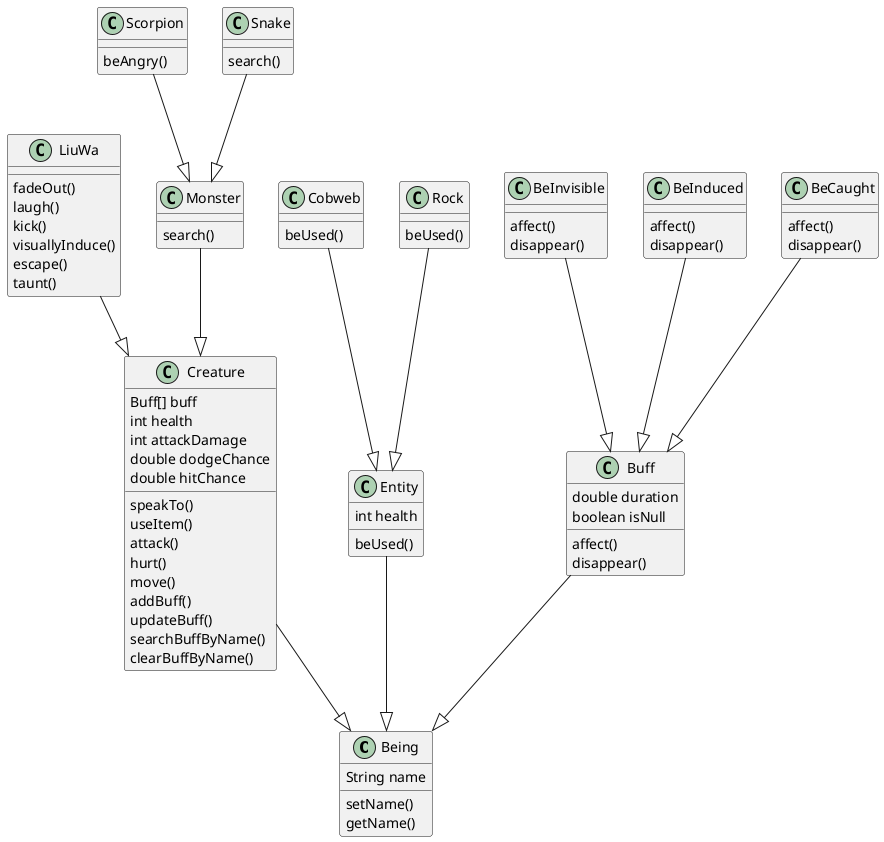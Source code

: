 @startuml characters

class Being{
    String name
    setName()
    getName()
}

class Creature {
    Buff[] buff
    int health
    int attackDamage
    double dodgeChance
    double hitChance
    speakTo()
    useItem()
    attack()
    hurt()
    move()
    addBuff()
    updateBuff()
    searchBuffByName()
    clearBuffByName()
}

class LiuWa{
    fadeOut()
    laugh()
    kick()
    visuallyInduce()
    escape()
    taunt()
}

class Monster{
    search()
}

class Scorpion{
    beAngry()
}

class Snake{
    search()
}

class Entity{
    int health
    beUsed()
}

class Cobweb{
    beUsed()
}

class Rock{
    beUsed()
}

class Buff{
    double duration
    boolean isNull
    affect()
    disappear()
}

class BeInvisible{
    affect()
    disappear()
}

class BeInduced{
    affect()
    disappear()
}

class BeCaught{
     affect()
     disappear()
}

Creature --|> Being

LiuWa --|> Creature

Monster --|> Creature
Scorpion --|> Monster
Snake --|> Monster

Entity --|> Being
Rock --|> Entity
Cobweb --|> Entity

Buff --|> Being
BeInvisible --|> Buff
BeInduced --|> Buff
BeCaught --|> Buff
@enduml